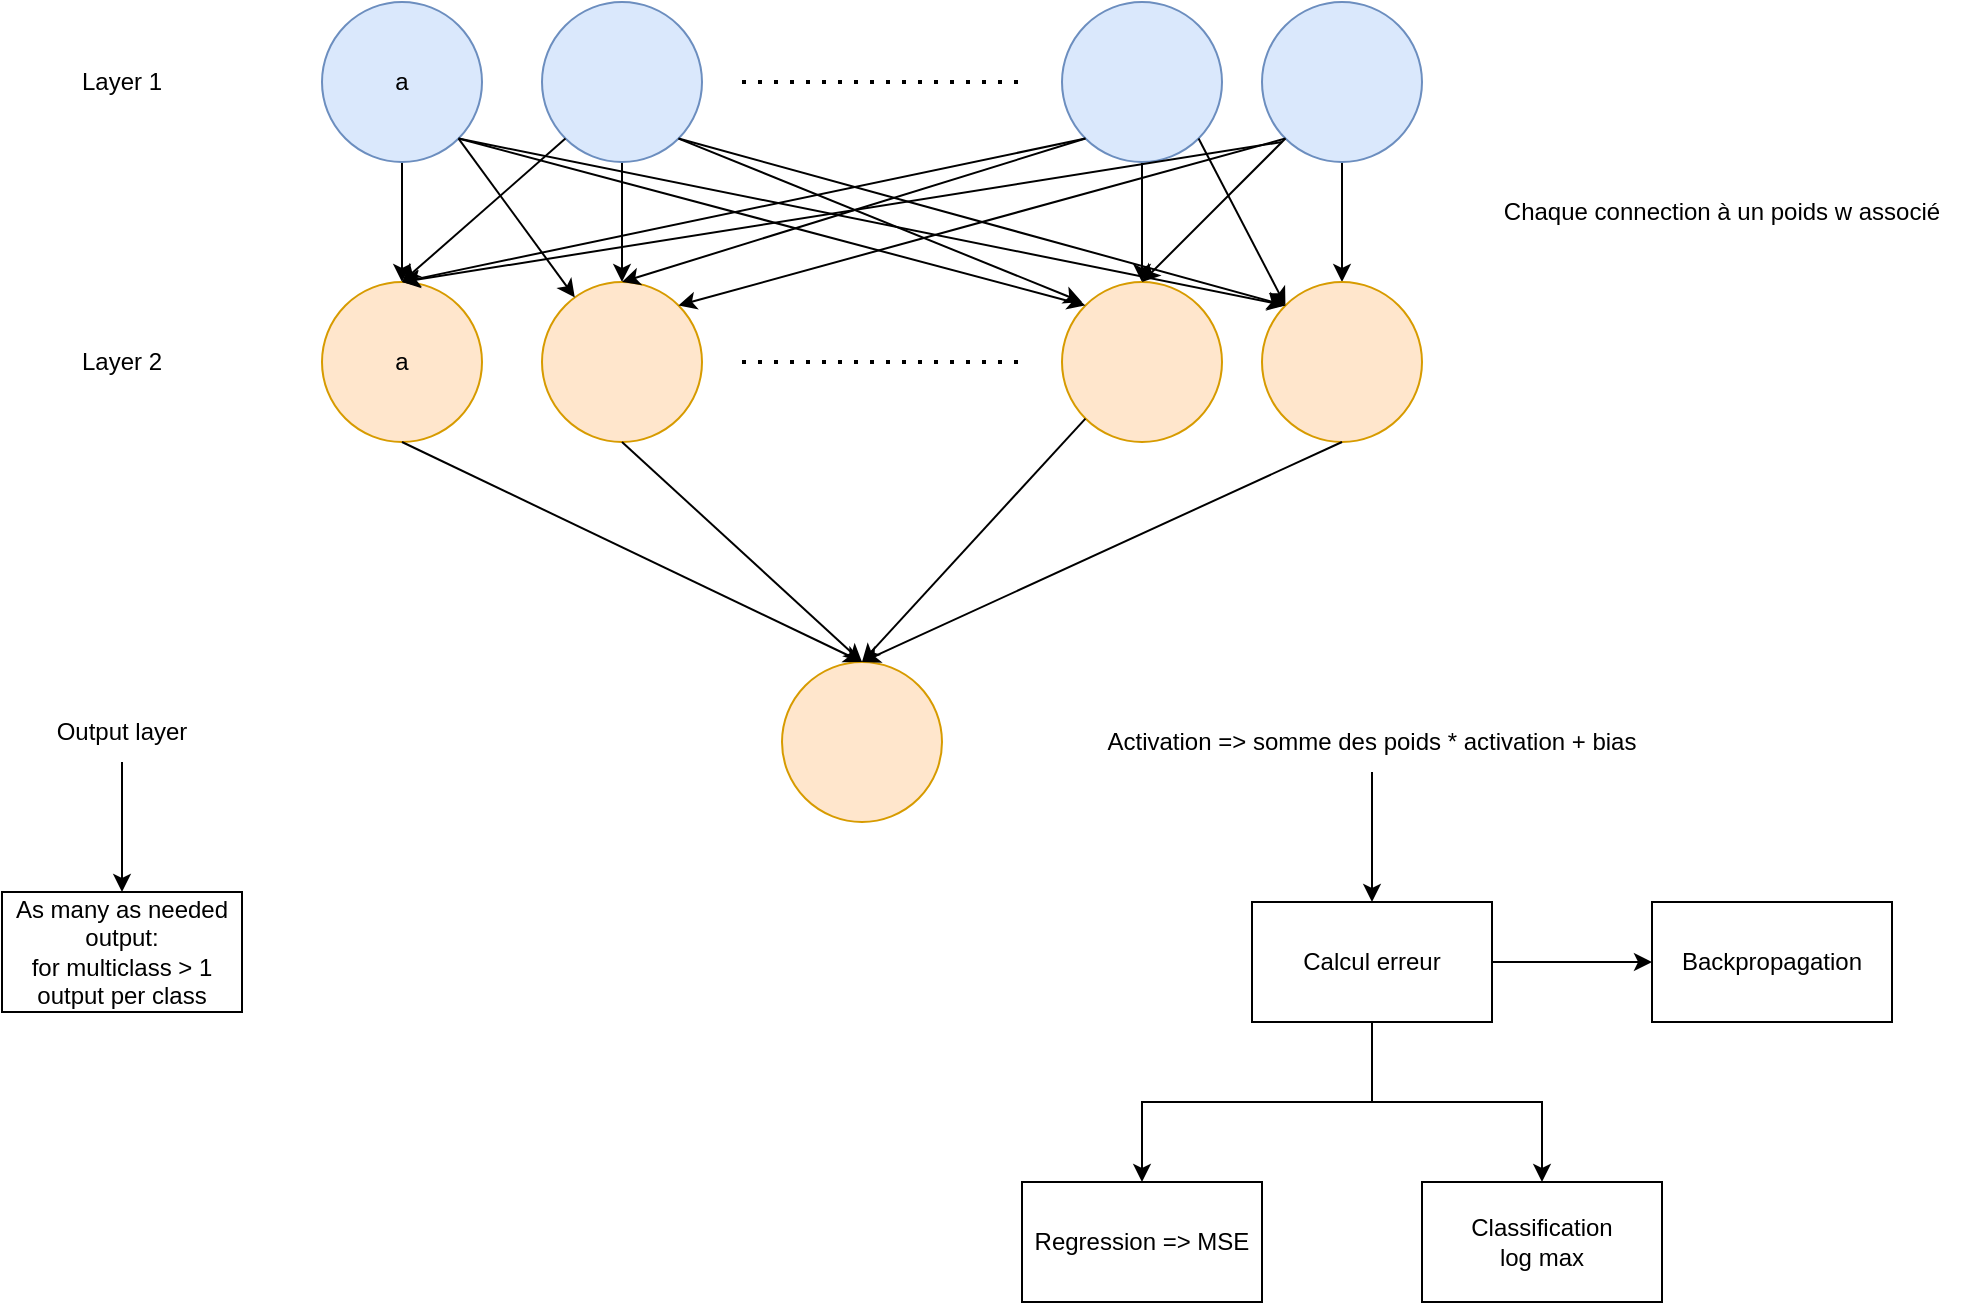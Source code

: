 <mxfile version="20.0.1" type="github">
  <diagram id="lp4DYYduYNcrfLK_OYbS" name="Page-1">
    <mxGraphModel dx="1673" dy="965" grid="1" gridSize="10" guides="1" tooltips="1" connect="1" arrows="1" fold="1" page="1" pageScale="1" pageWidth="850" pageHeight="1100" math="0" shadow="0">
      <root>
        <mxCell id="0" />
        <mxCell id="1" parent="0" />
        <mxCell id="Ss7N3K07TZrPG119x-rG-15" value="" style="edgeStyle=orthogonalEdgeStyle;rounded=0;orthogonalLoop=1;jettySize=auto;html=1;" edge="1" parent="1" source="Ss7N3K07TZrPG119x-rG-1" target="Ss7N3K07TZrPG119x-rG-7">
          <mxGeometry relative="1" as="geometry" />
        </mxCell>
        <mxCell id="Ss7N3K07TZrPG119x-rG-1" value="a" style="ellipse;whiteSpace=wrap;html=1;aspect=fixed;fillColor=#dae8fc;strokeColor=#6c8ebf;" vertex="1" parent="1">
          <mxGeometry x="180" y="140" width="80" height="80" as="geometry" />
        </mxCell>
        <mxCell id="Ss7N3K07TZrPG119x-rG-16" value="" style="edgeStyle=orthogonalEdgeStyle;rounded=0;orthogonalLoop=1;jettySize=auto;html=1;" edge="1" parent="1" source="Ss7N3K07TZrPG119x-rG-2" target="Ss7N3K07TZrPG119x-rG-8">
          <mxGeometry relative="1" as="geometry" />
        </mxCell>
        <mxCell id="Ss7N3K07TZrPG119x-rG-2" value="" style="ellipse;whiteSpace=wrap;html=1;aspect=fixed;fillColor=#dae8fc;strokeColor=#6c8ebf;" vertex="1" parent="1">
          <mxGeometry x="290" y="140" width="80" height="80" as="geometry" />
        </mxCell>
        <mxCell id="Ss7N3K07TZrPG119x-rG-17" value="" style="edgeStyle=orthogonalEdgeStyle;rounded=0;orthogonalLoop=1;jettySize=auto;html=1;" edge="1" parent="1" source="Ss7N3K07TZrPG119x-rG-3" target="Ss7N3K07TZrPG119x-rG-9">
          <mxGeometry relative="1" as="geometry" />
        </mxCell>
        <mxCell id="Ss7N3K07TZrPG119x-rG-3" value="" style="ellipse;whiteSpace=wrap;html=1;aspect=fixed;fillColor=#dae8fc;strokeColor=#6c8ebf;" vertex="1" parent="1">
          <mxGeometry x="550" y="140" width="80" height="80" as="geometry" />
        </mxCell>
        <mxCell id="Ss7N3K07TZrPG119x-rG-18" value="" style="edgeStyle=orthogonalEdgeStyle;rounded=0;orthogonalLoop=1;jettySize=auto;html=1;" edge="1" parent="1" source="Ss7N3K07TZrPG119x-rG-4" target="Ss7N3K07TZrPG119x-rG-10">
          <mxGeometry relative="1" as="geometry" />
        </mxCell>
        <mxCell id="Ss7N3K07TZrPG119x-rG-4" value="" style="ellipse;whiteSpace=wrap;html=1;aspect=fixed;fillColor=#dae8fc;strokeColor=#6c8ebf;" vertex="1" parent="1">
          <mxGeometry x="650" y="140" width="80" height="80" as="geometry" />
        </mxCell>
        <mxCell id="Ss7N3K07TZrPG119x-rG-5" value="" style="endArrow=none;dashed=1;html=1;dashPattern=1 3;strokeWidth=2;rounded=0;" edge="1" parent="1">
          <mxGeometry width="50" height="50" relative="1" as="geometry">
            <mxPoint x="390" y="180" as="sourcePoint" />
            <mxPoint x="530" y="180" as="targetPoint" />
          </mxGeometry>
        </mxCell>
        <mxCell id="Ss7N3K07TZrPG119x-rG-6" value="Layer 1" style="text;html=1;strokeColor=none;fillColor=none;align=center;verticalAlign=middle;whiteSpace=wrap;rounded=0;" vertex="1" parent="1">
          <mxGeometry x="50" y="165" width="60" height="30" as="geometry" />
        </mxCell>
        <mxCell id="Ss7N3K07TZrPG119x-rG-7" value="a" style="ellipse;whiteSpace=wrap;html=1;aspect=fixed;fillColor=#ffe6cc;strokeColor=#d79b00;" vertex="1" parent="1">
          <mxGeometry x="180" y="280" width="80" height="80" as="geometry" />
        </mxCell>
        <mxCell id="Ss7N3K07TZrPG119x-rG-8" value="" style="ellipse;whiteSpace=wrap;html=1;aspect=fixed;fillColor=#ffe6cc;strokeColor=#d79b00;" vertex="1" parent="1">
          <mxGeometry x="290" y="280" width="80" height="80" as="geometry" />
        </mxCell>
        <mxCell id="Ss7N3K07TZrPG119x-rG-9" value="" style="ellipse;whiteSpace=wrap;html=1;aspect=fixed;fillColor=#ffe6cc;strokeColor=#d79b00;" vertex="1" parent="1">
          <mxGeometry x="550" y="280" width="80" height="80" as="geometry" />
        </mxCell>
        <mxCell id="Ss7N3K07TZrPG119x-rG-10" value="" style="ellipse;whiteSpace=wrap;html=1;aspect=fixed;fillColor=#ffe6cc;strokeColor=#d79b00;" vertex="1" parent="1">
          <mxGeometry x="650" y="280" width="80" height="80" as="geometry" />
        </mxCell>
        <mxCell id="Ss7N3K07TZrPG119x-rG-11" value="" style="endArrow=none;dashed=1;html=1;dashPattern=1 3;strokeWidth=2;rounded=0;" edge="1" parent="1">
          <mxGeometry width="50" height="50" relative="1" as="geometry">
            <mxPoint x="390" y="320" as="sourcePoint" />
            <mxPoint x="530" y="320" as="targetPoint" />
          </mxGeometry>
        </mxCell>
        <mxCell id="Ss7N3K07TZrPG119x-rG-12" value="Layer 2" style="text;html=1;strokeColor=none;fillColor=none;align=center;verticalAlign=middle;whiteSpace=wrap;rounded=0;" vertex="1" parent="1">
          <mxGeometry x="50" y="305" width="60" height="30" as="geometry" />
        </mxCell>
        <mxCell id="Ss7N3K07TZrPG119x-rG-13" value="" style="ellipse;whiteSpace=wrap;html=1;aspect=fixed;fillColor=#ffe6cc;strokeColor=#d79b00;" vertex="1" parent="1">
          <mxGeometry x="410" y="470" width="80" height="80" as="geometry" />
        </mxCell>
        <mxCell id="Ss7N3K07TZrPG119x-rG-52" value="" style="edgeStyle=orthogonalEdgeStyle;rounded=0;orthogonalLoop=1;jettySize=auto;html=1;" edge="1" parent="1" source="Ss7N3K07TZrPG119x-rG-14" target="Ss7N3K07TZrPG119x-rG-51">
          <mxGeometry relative="1" as="geometry" />
        </mxCell>
        <mxCell id="Ss7N3K07TZrPG119x-rG-14" value="Output layer" style="text;html=1;strokeColor=none;fillColor=none;align=center;verticalAlign=middle;whiteSpace=wrap;rounded=0;" vertex="1" parent="1">
          <mxGeometry x="30" y="490" width="100" height="30" as="geometry" />
        </mxCell>
        <mxCell id="Ss7N3K07TZrPG119x-rG-23" value="" style="endArrow=classic;html=1;rounded=0;exitX=1;exitY=1;exitDx=0;exitDy=0;" edge="1" parent="1" source="Ss7N3K07TZrPG119x-rG-1" target="Ss7N3K07TZrPG119x-rG-8">
          <mxGeometry width="50" height="50" relative="1" as="geometry">
            <mxPoint x="260" y="540" as="sourcePoint" />
            <mxPoint x="310" y="490" as="targetPoint" />
          </mxGeometry>
        </mxCell>
        <mxCell id="Ss7N3K07TZrPG119x-rG-24" value="" style="endArrow=classic;html=1;rounded=0;exitX=1;exitY=1;exitDx=0;exitDy=0;entryX=0;entryY=0;entryDx=0;entryDy=0;" edge="1" parent="1" source="Ss7N3K07TZrPG119x-rG-1" target="Ss7N3K07TZrPG119x-rG-9">
          <mxGeometry width="50" height="50" relative="1" as="geometry">
            <mxPoint x="258.284" y="218.284" as="sourcePoint" />
            <mxPoint x="316.331" y="297.755" as="targetPoint" />
          </mxGeometry>
        </mxCell>
        <mxCell id="Ss7N3K07TZrPG119x-rG-25" value="" style="endArrow=classic;html=1;rounded=0;exitX=1;exitY=1;exitDx=0;exitDy=0;entryX=0;entryY=0;entryDx=0;entryDy=0;" edge="1" parent="1" source="Ss7N3K07TZrPG119x-rG-1" target="Ss7N3K07TZrPG119x-rG-10">
          <mxGeometry width="50" height="50" relative="1" as="geometry">
            <mxPoint x="258.284" y="218.284" as="sourcePoint" />
            <mxPoint x="571.716" y="301.716" as="targetPoint" />
          </mxGeometry>
        </mxCell>
        <mxCell id="Ss7N3K07TZrPG119x-rG-26" value="" style="endArrow=classic;html=1;rounded=0;exitX=0;exitY=1;exitDx=0;exitDy=0;entryX=0.5;entryY=0;entryDx=0;entryDy=0;" edge="1" parent="1" source="Ss7N3K07TZrPG119x-rG-2" target="Ss7N3K07TZrPG119x-rG-7">
          <mxGeometry width="50" height="50" relative="1" as="geometry">
            <mxPoint x="258.284" y="218.284" as="sourcePoint" />
            <mxPoint x="571.716" y="301.716" as="targetPoint" />
          </mxGeometry>
        </mxCell>
        <mxCell id="Ss7N3K07TZrPG119x-rG-28" value="" style="endArrow=classic;html=1;rounded=0;exitX=1;exitY=1;exitDx=0;exitDy=0;" edge="1" parent="1" source="Ss7N3K07TZrPG119x-rG-2">
          <mxGeometry width="50" height="50" relative="1" as="geometry">
            <mxPoint x="549.996" y="208.284" as="sourcePoint" />
            <mxPoint x="560" y="290" as="targetPoint" />
          </mxGeometry>
        </mxCell>
        <mxCell id="Ss7N3K07TZrPG119x-rG-29" value="" style="endArrow=classic;html=1;rounded=0;exitX=1;exitY=1;exitDx=0;exitDy=0;entryX=0;entryY=0;entryDx=0;entryDy=0;" edge="1" parent="1" source="Ss7N3K07TZrPG119x-rG-2" target="Ss7N3K07TZrPG119x-rG-10">
          <mxGeometry width="50" height="50" relative="1" as="geometry">
            <mxPoint x="368.284" y="218.284" as="sourcePoint" />
            <mxPoint x="570" y="300" as="targetPoint" />
          </mxGeometry>
        </mxCell>
        <mxCell id="Ss7N3K07TZrPG119x-rG-30" value="" style="endArrow=classic;html=1;rounded=0;exitX=0;exitY=1;exitDx=0;exitDy=0;" edge="1" parent="1" source="Ss7N3K07TZrPG119x-rG-3">
          <mxGeometry width="50" height="50" relative="1" as="geometry">
            <mxPoint x="258.284" y="218.284" as="sourcePoint" />
            <mxPoint x="220" y="280" as="targetPoint" />
          </mxGeometry>
        </mxCell>
        <mxCell id="Ss7N3K07TZrPG119x-rG-31" value="" style="endArrow=classic;html=1;rounded=0;exitX=0;exitY=1;exitDx=0;exitDy=0;entryX=0.5;entryY=0;entryDx=0;entryDy=0;" edge="1" parent="1" source="Ss7N3K07TZrPG119x-rG-3" target="Ss7N3K07TZrPG119x-rG-8">
          <mxGeometry width="50" height="50" relative="1" as="geometry">
            <mxPoint x="571.716" y="218.284" as="sourcePoint" />
            <mxPoint x="230" y="290" as="targetPoint" />
          </mxGeometry>
        </mxCell>
        <mxCell id="Ss7N3K07TZrPG119x-rG-32" value="" style="endArrow=classic;html=1;rounded=0;exitX=1;exitY=1;exitDx=0;exitDy=0;entryX=0;entryY=0;entryDx=0;entryDy=0;" edge="1" parent="1" source="Ss7N3K07TZrPG119x-rG-3" target="Ss7N3K07TZrPG119x-rG-10">
          <mxGeometry width="50" height="50" relative="1" as="geometry">
            <mxPoint x="571.716" y="218.284" as="sourcePoint" />
            <mxPoint x="340" y="290" as="targetPoint" />
          </mxGeometry>
        </mxCell>
        <mxCell id="Ss7N3K07TZrPG119x-rG-33" value="" style="endArrow=classic;html=1;rounded=0;exitX=0;exitY=1;exitDx=0;exitDy=0;" edge="1" parent="1" source="Ss7N3K07TZrPG119x-rG-4">
          <mxGeometry width="50" height="50" relative="1" as="geometry">
            <mxPoint x="628.284" y="218.284" as="sourcePoint" />
            <mxPoint x="590" y="280" as="targetPoint" />
          </mxGeometry>
        </mxCell>
        <mxCell id="Ss7N3K07TZrPG119x-rG-34" value="" style="endArrow=classic;html=1;rounded=0;exitX=0;exitY=1;exitDx=0;exitDy=0;entryX=1;entryY=0;entryDx=0;entryDy=0;" edge="1" parent="1" target="Ss7N3K07TZrPG119x-rG-8">
          <mxGeometry width="50" height="50" relative="1" as="geometry">
            <mxPoint x="661.716" y="208.284" as="sourcePoint" />
            <mxPoint x="590" y="280" as="targetPoint" />
          </mxGeometry>
        </mxCell>
        <mxCell id="Ss7N3K07TZrPG119x-rG-35" value="" style="endArrow=classic;html=1;rounded=0;entryX=0.5;entryY=0;entryDx=0;entryDy=0;" edge="1" parent="1" target="Ss7N3K07TZrPG119x-rG-7">
          <mxGeometry width="50" height="50" relative="1" as="geometry">
            <mxPoint x="660" y="210" as="sourcePoint" />
            <mxPoint x="368.284" y="301.716" as="targetPoint" />
          </mxGeometry>
        </mxCell>
        <mxCell id="Ss7N3K07TZrPG119x-rG-36" value="" style="endArrow=classic;html=1;rounded=0;entryX=0.5;entryY=0;entryDx=0;entryDy=0;exitX=0;exitY=1;exitDx=0;exitDy=0;" edge="1" parent="1" source="Ss7N3K07TZrPG119x-rG-9" target="Ss7N3K07TZrPG119x-rG-13">
          <mxGeometry width="50" height="50" relative="1" as="geometry">
            <mxPoint x="483.436" y="500.004" as="sourcePoint" />
            <mxPoint x="180.004" y="583.436" as="targetPoint" />
          </mxGeometry>
        </mxCell>
        <mxCell id="Ss7N3K07TZrPG119x-rG-37" value="" style="endArrow=classic;html=1;rounded=0;entryX=0.5;entryY=0;entryDx=0;entryDy=0;exitX=0.5;exitY=1;exitDx=0;exitDy=0;" edge="1" parent="1" source="Ss7N3K07TZrPG119x-rG-10" target="Ss7N3K07TZrPG119x-rG-13">
          <mxGeometry width="50" height="50" relative="1" as="geometry">
            <mxPoint x="631.716" y="368.284" as="sourcePoint" />
            <mxPoint x="520" y="490" as="targetPoint" />
          </mxGeometry>
        </mxCell>
        <mxCell id="Ss7N3K07TZrPG119x-rG-39" value="" style="endArrow=classic;html=1;rounded=0;exitX=0.5;exitY=1;exitDx=0;exitDy=0;" edge="1" parent="1" source="Ss7N3K07TZrPG119x-rG-8">
          <mxGeometry width="50" height="50" relative="1" as="geometry">
            <mxPoint x="571.716" y="358.284" as="sourcePoint" />
            <mxPoint x="450" y="470" as="targetPoint" />
          </mxGeometry>
        </mxCell>
        <mxCell id="Ss7N3K07TZrPG119x-rG-40" value="" style="endArrow=classic;html=1;rounded=0;exitX=0.5;exitY=1;exitDx=0;exitDy=0;entryX=0.5;entryY=0;entryDx=0;entryDy=0;" edge="1" parent="1" target="Ss7N3K07TZrPG119x-rG-13">
          <mxGeometry width="50" height="50" relative="1" as="geometry">
            <mxPoint x="220" y="360" as="sourcePoint" />
            <mxPoint x="340" y="470" as="targetPoint" />
          </mxGeometry>
        </mxCell>
        <mxCell id="Ss7N3K07TZrPG119x-rG-41" value="Chaque connection à un poids w associé" style="text;html=1;strokeColor=none;fillColor=none;align=center;verticalAlign=middle;whiteSpace=wrap;rounded=0;" vertex="1" parent="1">
          <mxGeometry x="750" y="230" width="260" height="30" as="geometry" />
        </mxCell>
        <mxCell id="Ss7N3K07TZrPG119x-rG-44" value="" style="edgeStyle=orthogonalEdgeStyle;rounded=0;orthogonalLoop=1;jettySize=auto;html=1;" edge="1" parent="1" source="Ss7N3K07TZrPG119x-rG-42" target="Ss7N3K07TZrPG119x-rG-43">
          <mxGeometry relative="1" as="geometry" />
        </mxCell>
        <mxCell id="Ss7N3K07TZrPG119x-rG-42" value="Activation =&amp;gt; somme des poids * activation + bias " style="text;html=1;strokeColor=none;fillColor=none;align=center;verticalAlign=middle;whiteSpace=wrap;rounded=0;" vertex="1" parent="1">
          <mxGeometry x="530" y="495" width="350" height="30" as="geometry" />
        </mxCell>
        <mxCell id="Ss7N3K07TZrPG119x-rG-46" value="" style="edgeStyle=orthogonalEdgeStyle;rounded=0;orthogonalLoop=1;jettySize=auto;html=1;" edge="1" parent="1" source="Ss7N3K07TZrPG119x-rG-43" target="Ss7N3K07TZrPG119x-rG-45">
          <mxGeometry relative="1" as="geometry" />
        </mxCell>
        <mxCell id="Ss7N3K07TZrPG119x-rG-48" value="" style="edgeStyle=orthogonalEdgeStyle;rounded=0;orthogonalLoop=1;jettySize=auto;html=1;" edge="1" parent="1" source="Ss7N3K07TZrPG119x-rG-43" target="Ss7N3K07TZrPG119x-rG-47">
          <mxGeometry relative="1" as="geometry" />
        </mxCell>
        <mxCell id="Ss7N3K07TZrPG119x-rG-50" value="" style="edgeStyle=orthogonalEdgeStyle;rounded=0;orthogonalLoop=1;jettySize=auto;html=1;" edge="1" parent="1" source="Ss7N3K07TZrPG119x-rG-43" target="Ss7N3K07TZrPG119x-rG-49">
          <mxGeometry relative="1" as="geometry" />
        </mxCell>
        <mxCell id="Ss7N3K07TZrPG119x-rG-43" value="Calcul erreur" style="whiteSpace=wrap;html=1;" vertex="1" parent="1">
          <mxGeometry x="645" y="590" width="120" height="60" as="geometry" />
        </mxCell>
        <mxCell id="Ss7N3K07TZrPG119x-rG-45" value="Backpropagation" style="whiteSpace=wrap;html=1;" vertex="1" parent="1">
          <mxGeometry x="845" y="590" width="120" height="60" as="geometry" />
        </mxCell>
        <mxCell id="Ss7N3K07TZrPG119x-rG-47" value="Regression =&amp;gt; MSE" style="whiteSpace=wrap;html=1;" vertex="1" parent="1">
          <mxGeometry x="530" y="730" width="120" height="60" as="geometry" />
        </mxCell>
        <mxCell id="Ss7N3K07TZrPG119x-rG-49" value="&lt;div&gt;Classification &lt;br&gt;&lt;/div&gt;&lt;div&gt;log max&lt;br&gt;&lt;/div&gt;" style="whiteSpace=wrap;html=1;" vertex="1" parent="1">
          <mxGeometry x="730" y="730" width="120" height="60" as="geometry" />
        </mxCell>
        <mxCell id="Ss7N3K07TZrPG119x-rG-51" value="&lt;div&gt;As many as needed output:&lt;/div&gt;&lt;div&gt;for multiclass &amp;gt; 1 output per class&lt;br&gt;&lt;/div&gt;" style="whiteSpace=wrap;html=1;" vertex="1" parent="1">
          <mxGeometry x="20" y="585" width="120" height="60" as="geometry" />
        </mxCell>
      </root>
    </mxGraphModel>
  </diagram>
</mxfile>
